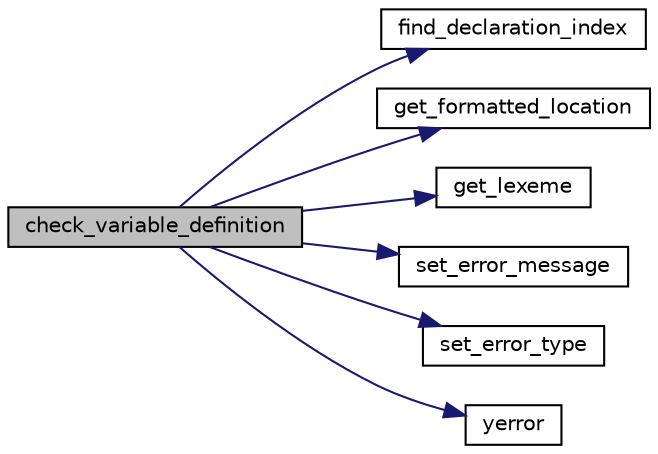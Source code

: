 digraph "check_variable_definition"
{
 // LATEX_PDF_SIZE
  edge [fontname="Helvetica",fontsize="10",labelfontname="Helvetica",labelfontsize="10"];
  node [fontname="Helvetica",fontsize="10",shape=record];
  rankdir="LR";
  Node1 [label="check_variable_definition",height=0.2,width=0.4,color="black", fillcolor="grey75", style="filled", fontcolor="black",tooltip="Validates the definition of a variable."];
  Node1 -> Node2 [color="midnightblue",fontsize="10",style="solid",fontname="Helvetica"];
  Node2 [label="find_declaration_index",height=0.2,width=0.4,color="black", fillcolor="white", style="filled",URL="$dc/de9/declaration__table_8h.html#aa3f16ed63745dfbda78a449e4a354d5f",tooltip="Finds the index of a declaration with the specified lexicographic index. This function is used to ens..."];
  Node1 -> Node3 [color="midnightblue",fontsize="10",style="solid",fontname="Helvetica"];
  Node3 [label="get_formatted_location",height=0.2,width=0.4,color="black", fillcolor="white", style="filled",URL="$d0/d15/errors_8c.html#a68d1ccae372534af850e06d48b45d638",tooltip="Returns a formatted string containing the current file, line, and column."];
  Node1 -> Node4 [color="midnightblue",fontsize="10",style="solid",fontname="Helvetica"];
  Node4 [label="get_lexeme",height=0.2,width=0.4,color="black", fillcolor="white", style="filled",URL="$d0/d92/lexeme__table_8c.html#ab176cfe8b410c1f87237ed115a0d8df4",tooltip="Retrieves the lexeme at the given index."];
  Node1 -> Node5 [color="midnightblue",fontsize="10",style="solid",fontname="Helvetica"];
  Node5 [label="set_error_message",height=0.2,width=0.4,color="black", fillcolor="white", style="filled",URL="$d0/d15/errors_8c.html#a4eba1d90a88e13e4b1beada48a1c2b9d",tooltip="Sets the error message of the provided Error struct."];
  Node1 -> Node6 [color="midnightblue",fontsize="10",style="solid",fontname="Helvetica"];
  Node6 [label="set_error_type",height=0.2,width=0.4,color="black", fillcolor="white", style="filled",URL="$d0/d15/errors_8c.html#aff32bbfac01af1967382165ffc1d5607",tooltip="Sets the error type of the provided Error struct."];
  Node1 -> Node7 [color="midnightblue",fontsize="10",style="solid",fontname="Helvetica"];
  Node7 [label="yerror",height=0.2,width=0.4,color="black", fillcolor="white", style="filled",URL="$d0/d15/errors_8c.html#a362b4d026b806baabf4d0654eea096a8",tooltip="Prints a formatted error message based on the provided Error struct and exits the program."];
}
